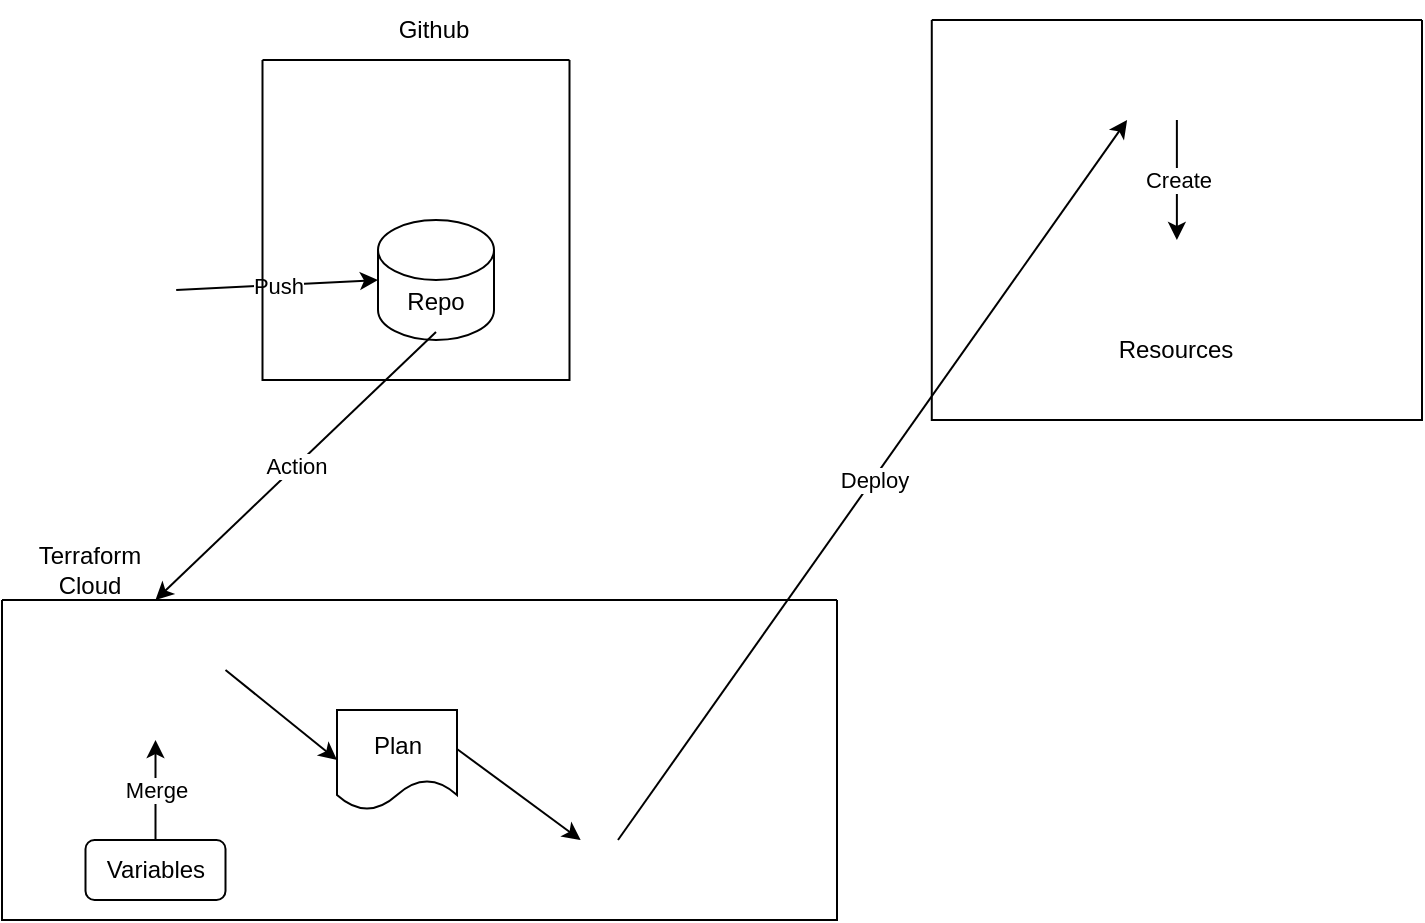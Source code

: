 <mxfile version="22.0.4" type="github">
  <diagram name="ページ1" id="DUQNv0Ok-17hsTxVuHdl">
    <mxGraphModel dx="995" dy="488" grid="1" gridSize="10" guides="1" tooltips="1" connect="1" arrows="1" fold="1" page="1" pageScale="1" pageWidth="827" pageHeight="1169" math="0" shadow="0">
      <root>
        <mxCell id="0" />
        <mxCell id="1" parent="0" />
        <mxCell id="zC01M8CHnjqKrPr5cMpS-1" value="" style="shape=image;verticalLabelPosition=bottom;labelBackgroundColor=default;verticalAlign=top;aspect=fixed;imageAspect=0;image=https://2.bp.blogspot.com/-Lm75_V4O7JY/V3x2OZbmIFI/AAAAAAAA8II/fzLckySfqnk0k7P-_YkSF8aDEBuUBodpQCLcB/s800/job_programmer.png;" vertex="1" parent="1">
          <mxGeometry x="60" y="130" width="87.09" height="70" as="geometry" />
        </mxCell>
        <mxCell id="zC01M8CHnjqKrPr5cMpS-6" value="" style="endArrow=classic;html=1;rounded=0;exitX=1;exitY=0.5;exitDx=0;exitDy=0;entryX=0;entryY=0.5;entryDx=0;entryDy=0;entryPerimeter=0;" edge="1" parent="1" source="zC01M8CHnjqKrPr5cMpS-1" target="zC01M8CHnjqKrPr5cMpS-3">
          <mxGeometry relative="1" as="geometry">
            <mxPoint x="370" y="210" as="sourcePoint" />
            <mxPoint x="470" y="210" as="targetPoint" />
          </mxGeometry>
        </mxCell>
        <mxCell id="zC01M8CHnjqKrPr5cMpS-7" value="Push" style="edgeLabel;resizable=0;html=1;align=center;verticalAlign=middle;" connectable="0" vertex="1" parent="zC01M8CHnjqKrPr5cMpS-6">
          <mxGeometry relative="1" as="geometry" />
        </mxCell>
        <mxCell id="zC01M8CHnjqKrPr5cMpS-11" value="" style="swimlane;startSize=0;" vertex="1" parent="1">
          <mxGeometry x="60" y="320" width="417.5" height="160" as="geometry" />
        </mxCell>
        <mxCell id="zC01M8CHnjqKrPr5cMpS-10" value="" style="shape=image;verticalLabelPosition=bottom;labelBackgroundColor=default;verticalAlign=top;aspect=fixed;imageAspect=0;image=https://www.svgrepo.com/show/376353/terraform.svg;" vertex="1" parent="zC01M8CHnjqKrPr5cMpS-11">
          <mxGeometry x="41.75" width="70" height="70" as="geometry" />
        </mxCell>
        <mxCell id="zC01M8CHnjqKrPr5cMpS-18" value="Variables" style="rounded=1;whiteSpace=wrap;html=1;" vertex="1" parent="zC01M8CHnjqKrPr5cMpS-11">
          <mxGeometry x="41.75" y="120" width="70" height="30" as="geometry" />
        </mxCell>
        <mxCell id="zC01M8CHnjqKrPr5cMpS-34" value="" style="group" vertex="1" connectable="0" parent="zC01M8CHnjqKrPr5cMpS-11">
          <mxGeometry x="167.5" y="55" width="160" height="95" as="geometry" />
        </mxCell>
        <mxCell id="zC01M8CHnjqKrPr5cMpS-20" value="" style="endArrow=classic;html=1;rounded=0;entryX=0.5;entryY=1;entryDx=0;entryDy=0;exitX=0.5;exitY=0;exitDx=0;exitDy=0;" edge="1" parent="zC01M8CHnjqKrPr5cMpS-34" source="zC01M8CHnjqKrPr5cMpS-18" target="zC01M8CHnjqKrPr5cMpS-10">
          <mxGeometry relative="1" as="geometry">
            <mxPoint x="-254" y="64.57" as="sourcePoint" />
            <mxPoint x="-115.75" y="-10" as="targetPoint" />
          </mxGeometry>
        </mxCell>
        <mxCell id="zC01M8CHnjqKrPr5cMpS-21" value="Merge" style="edgeLabel;resizable=0;html=1;align=center;verticalAlign=middle;" connectable="0" vertex="1" parent="zC01M8CHnjqKrPr5cMpS-20">
          <mxGeometry relative="1" as="geometry" />
        </mxCell>
        <mxCell id="zC01M8CHnjqKrPr5cMpS-27" value="Plan" style="shape=document;whiteSpace=wrap;html=1;boundedLbl=1;" vertex="1" parent="zC01M8CHnjqKrPr5cMpS-34">
          <mxGeometry width="60" height="50" as="geometry" />
        </mxCell>
        <mxCell id="zC01M8CHnjqKrPr5cMpS-29" value="" style="endArrow=classic;html=1;rounded=0;exitX=1;exitY=0.5;exitDx=0;exitDy=0;entryX=0;entryY=0.5;entryDx=0;entryDy=0;" edge="1" parent="zC01M8CHnjqKrPr5cMpS-34" source="zC01M8CHnjqKrPr5cMpS-10" target="zC01M8CHnjqKrPr5cMpS-27">
          <mxGeometry width="50" height="50" relative="1" as="geometry">
            <mxPoint x="-170" y="135" as="sourcePoint" />
            <mxPoint x="-120" y="85" as="targetPoint" />
          </mxGeometry>
        </mxCell>
        <mxCell id="zC01M8CHnjqKrPr5cMpS-31" value="" style="shape=image;verticalLabelPosition=bottom;labelBackgroundColor=default;verticalAlign=top;aspect=fixed;imageAspect=0;image=https://2.bp.blogspot.com/-Lm75_V4O7JY/V3x2OZbmIFI/AAAAAAAA8II/fzLckySfqnk0k7P-_YkSF8aDEBuUBodpQCLcB/s800/job_programmer.png;" vertex="1" parent="zC01M8CHnjqKrPr5cMpS-34">
          <mxGeometry x="112.5" y="65" width="37.32" height="30" as="geometry" />
        </mxCell>
        <mxCell id="zC01M8CHnjqKrPr5cMpS-32" value="" style="endArrow=classic;html=1;rounded=0;exitX=1;exitY=0.39;exitDx=0;exitDy=0;exitPerimeter=0;entryX=0.25;entryY=0;entryDx=0;entryDy=0;" edge="1" parent="zC01M8CHnjqKrPr5cMpS-34" source="zC01M8CHnjqKrPr5cMpS-27" target="zC01M8CHnjqKrPr5cMpS-31">
          <mxGeometry width="50" height="50" relative="1" as="geometry">
            <mxPoint x="161.5" y="15" as="sourcePoint" />
            <mxPoint x="211.5" y="-35" as="targetPoint" />
          </mxGeometry>
        </mxCell>
        <mxCell id="zC01M8CHnjqKrPr5cMpS-12" value="Terraform Cloud" style="text;html=1;strokeColor=none;fillColor=none;align=center;verticalAlign=middle;whiteSpace=wrap;rounded=0;" vertex="1" parent="1">
          <mxGeometry x="73.55" y="290" width="60" height="30" as="geometry" />
        </mxCell>
        <mxCell id="zC01M8CHnjqKrPr5cMpS-13" value="" style="group" vertex="1" connectable="0" parent="1">
          <mxGeometry x="190.25" y="20" width="153.5" height="190" as="geometry" />
        </mxCell>
        <mxCell id="zC01M8CHnjqKrPr5cMpS-2" value="" style="shape=image;verticalLabelPosition=bottom;labelBackgroundColor=default;verticalAlign=top;aspect=fixed;imageAspect=0;image=https://cdn-icons-png.flaticon.com/512/25/25231.png;" vertex="1" parent="zC01M8CHnjqKrPr5cMpS-13">
          <mxGeometry x="65.75" y="40" width="42" height="42" as="geometry" />
        </mxCell>
        <mxCell id="zC01M8CHnjqKrPr5cMpS-3" value="" style="shape=cylinder3;whiteSpace=wrap;html=1;boundedLbl=1;backgroundOutline=1;size=15;" vertex="1" parent="zC01M8CHnjqKrPr5cMpS-13">
          <mxGeometry x="57.75" y="110" width="58" height="60" as="geometry" />
        </mxCell>
        <mxCell id="zC01M8CHnjqKrPr5cMpS-4" value="" style="swimlane;startSize=0;" vertex="1" parent="zC01M8CHnjqKrPr5cMpS-13">
          <mxGeometry y="30" width="153.5" height="160" as="geometry" />
        </mxCell>
        <mxCell id="zC01M8CHnjqKrPr5cMpS-5" value="Github" style="text;html=1;strokeColor=none;fillColor=none;align=center;verticalAlign=middle;whiteSpace=wrap;rounded=0;" vertex="1" parent="zC01M8CHnjqKrPr5cMpS-13">
          <mxGeometry x="55.75" width="60" height="30" as="geometry" />
        </mxCell>
        <mxCell id="zC01M8CHnjqKrPr5cMpS-8" value="Repo" style="text;html=1;strokeColor=none;fillColor=none;align=center;verticalAlign=middle;whiteSpace=wrap;rounded=0;" vertex="1" parent="zC01M8CHnjqKrPr5cMpS-13">
          <mxGeometry x="57.75" y="136" width="58" height="30" as="geometry" />
        </mxCell>
        <mxCell id="zC01M8CHnjqKrPr5cMpS-16" value="" style="endArrow=classic;html=1;rounded=0;entryX=0.5;entryY=0;entryDx=0;entryDy=0;exitX=0.5;exitY=1;exitDx=0;exitDy=0;" edge="1" parent="1" source="zC01M8CHnjqKrPr5cMpS-8" target="zC01M8CHnjqKrPr5cMpS-10">
          <mxGeometry relative="1" as="geometry">
            <mxPoint x="306" y="159.57" as="sourcePoint" />
            <mxPoint x="406" y="159.57" as="targetPoint" />
          </mxGeometry>
        </mxCell>
        <mxCell id="zC01M8CHnjqKrPr5cMpS-17" value="Action" style="edgeLabel;resizable=0;html=1;align=center;verticalAlign=middle;" connectable="0" vertex="1" parent="zC01M8CHnjqKrPr5cMpS-16">
          <mxGeometry relative="1" as="geometry" />
        </mxCell>
        <mxCell id="zC01M8CHnjqKrPr5cMpS-52" value="" style="swimlane;startSize=0;" vertex="1" parent="1">
          <mxGeometry x="524.89" y="30" width="245.11" height="200" as="geometry" />
        </mxCell>
        <mxCell id="zC01M8CHnjqKrPr5cMpS-33" value="" style="shape=image;verticalLabelPosition=bottom;labelBackgroundColor=default;verticalAlign=top;aspect=fixed;imageAspect=0;image=https://static-00.iconduck.com/assets.00/google-cloud-icon-2048x1646-7admxejz.png;" vertex="1" parent="zC01M8CHnjqKrPr5cMpS-52">
          <mxGeometry x="97.66" y="10" width="49.78" height="40" as="geometry" />
        </mxCell>
        <mxCell id="zC01M8CHnjqKrPr5cMpS-60" value="" style="shape=image;verticalLabelPosition=bottom;labelBackgroundColor=default;verticalAlign=top;aspect=fixed;imageAspect=0;image=https://images.g2crowd.com/uploads/product/image/social_landscape/social_landscape_36aee3a4c536d8efdf0912f9cc4f808b/google-virtual-private-cloud-vpc.png;" vertex="1" parent="zC01M8CHnjqKrPr5cMpS-52">
          <mxGeometry x="74.93" y="110" width="95.24" height="50" as="geometry" />
        </mxCell>
        <mxCell id="zC01M8CHnjqKrPr5cMpS-61" value="Resources" style="text;html=1;strokeColor=none;fillColor=none;align=center;verticalAlign=middle;whiteSpace=wrap;rounded=0;" vertex="1" parent="zC01M8CHnjqKrPr5cMpS-52">
          <mxGeometry x="92.55" y="150" width="60" height="30" as="geometry" />
        </mxCell>
        <mxCell id="zC01M8CHnjqKrPr5cMpS-62" value="" style="endArrow=classic;html=1;rounded=0;exitX=0.5;exitY=1;exitDx=0;exitDy=0;entryX=0.5;entryY=0;entryDx=0;entryDy=0;" edge="1" parent="zC01M8CHnjqKrPr5cMpS-52" source="zC01M8CHnjqKrPr5cMpS-33" target="zC01M8CHnjqKrPr5cMpS-60">
          <mxGeometry relative="1" as="geometry">
            <mxPoint x="-134.89" y="210" as="sourcePoint" />
            <mxPoint x="-34.89" y="210" as="targetPoint" />
          </mxGeometry>
        </mxCell>
        <mxCell id="zC01M8CHnjqKrPr5cMpS-63" value="Create" style="edgeLabel;resizable=0;html=1;align=center;verticalAlign=middle;" connectable="0" vertex="1" parent="zC01M8CHnjqKrPr5cMpS-62">
          <mxGeometry relative="1" as="geometry" />
        </mxCell>
        <mxCell id="zC01M8CHnjqKrPr5cMpS-55" value="" style="endArrow=classic;html=1;rounded=0;exitX=0.75;exitY=0;exitDx=0;exitDy=0;entryX=0;entryY=1;entryDx=0;entryDy=0;" edge="1" parent="1" source="zC01M8CHnjqKrPr5cMpS-31" target="zC01M8CHnjqKrPr5cMpS-33">
          <mxGeometry relative="1" as="geometry">
            <mxPoint x="320" y="260" as="sourcePoint" />
            <mxPoint x="420" y="260" as="targetPoint" />
          </mxGeometry>
        </mxCell>
        <mxCell id="zC01M8CHnjqKrPr5cMpS-56" value="Deploy&lt;br&gt;" style="edgeLabel;resizable=0;html=1;align=center;verticalAlign=middle;" connectable="0" vertex="1" parent="zC01M8CHnjqKrPr5cMpS-55">
          <mxGeometry relative="1" as="geometry" />
        </mxCell>
      </root>
    </mxGraphModel>
  </diagram>
</mxfile>
